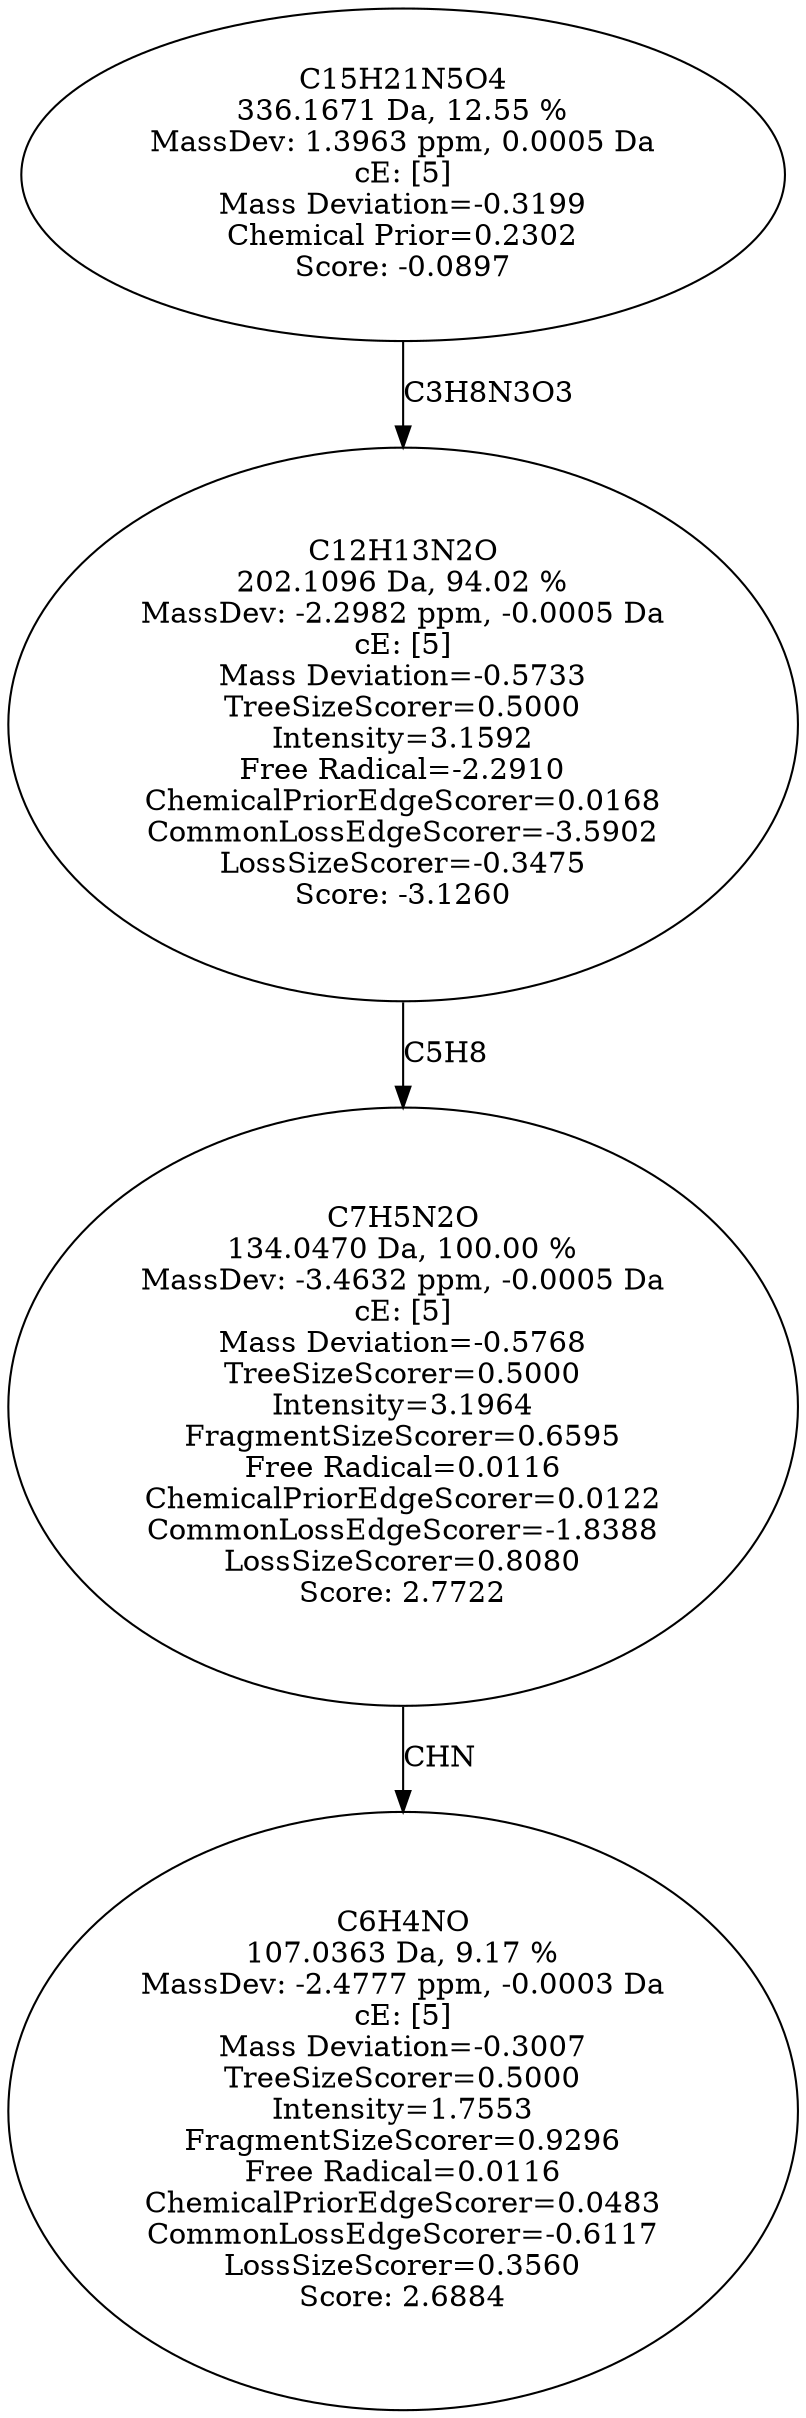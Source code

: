 strict digraph {
v1 [label="C6H4NO\n107.0363 Da, 9.17 %\nMassDev: -2.4777 ppm, -0.0003 Da\ncE: [5]\nMass Deviation=-0.3007\nTreeSizeScorer=0.5000\nIntensity=1.7553\nFragmentSizeScorer=0.9296\nFree Radical=0.0116\nChemicalPriorEdgeScorer=0.0483\nCommonLossEdgeScorer=-0.6117\nLossSizeScorer=0.3560\nScore: 2.6884"];
v2 [label="C7H5N2O\n134.0470 Da, 100.00 %\nMassDev: -3.4632 ppm, -0.0005 Da\ncE: [5]\nMass Deviation=-0.5768\nTreeSizeScorer=0.5000\nIntensity=3.1964\nFragmentSizeScorer=0.6595\nFree Radical=0.0116\nChemicalPriorEdgeScorer=0.0122\nCommonLossEdgeScorer=-1.8388\nLossSizeScorer=0.8080\nScore: 2.7722"];
v3 [label="C12H13N2O\n202.1096 Da, 94.02 %\nMassDev: -2.2982 ppm, -0.0005 Da\ncE: [5]\nMass Deviation=-0.5733\nTreeSizeScorer=0.5000\nIntensity=3.1592\nFree Radical=-2.2910\nChemicalPriorEdgeScorer=0.0168\nCommonLossEdgeScorer=-3.5902\nLossSizeScorer=-0.3475\nScore: -3.1260"];
v4 [label="C15H21N5O4\n336.1671 Da, 12.55 %\nMassDev: 1.3963 ppm, 0.0005 Da\ncE: [5]\nMass Deviation=-0.3199\nChemical Prior=0.2302\nScore: -0.0897"];
v2 -> v1 [label="CHN"];
v3 -> v2 [label="C5H8"];
v4 -> v3 [label="C3H8N3O3"];
}